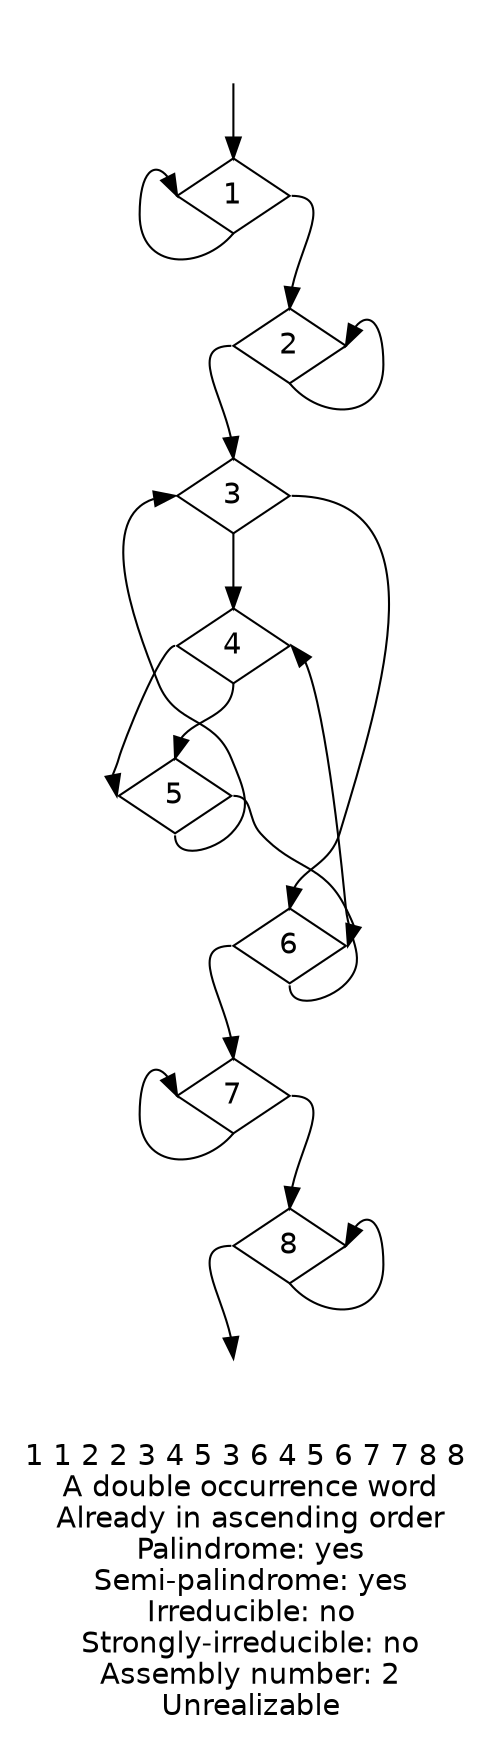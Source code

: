 digraph {
fontname="Helvetica"
node [fontname="Helvetica"]
node [shape=diamond]
label="1 1 2 2 3 4 5 3 6 4 5 6 7 7 8 8 \nA double occurrence word\nAlready in ascending order\nPalindrome: yes\nSemi-palindrome: yes\nIrreducible: no\nStrongly-irreducible: no\nAssembly number: 2\nUnrealizable\n"
a [style="invis"]
b [style="invis"]
a:s -> 1:n
1:s -> 1:w
1:e -> 2:n
2:s -> 2:e
2:w -> 3:n
3:s -> 4:n
4:s -> 5:n
5:s -> 3:w
3:e -> 6:n
6:s -> 4:e
4:w -> 5:w
5:e -> 6:e
6:w -> 7:n
7:s -> 7:w
7:e -> 8:n
8:s -> 8:e
8:w -> b:n
}
